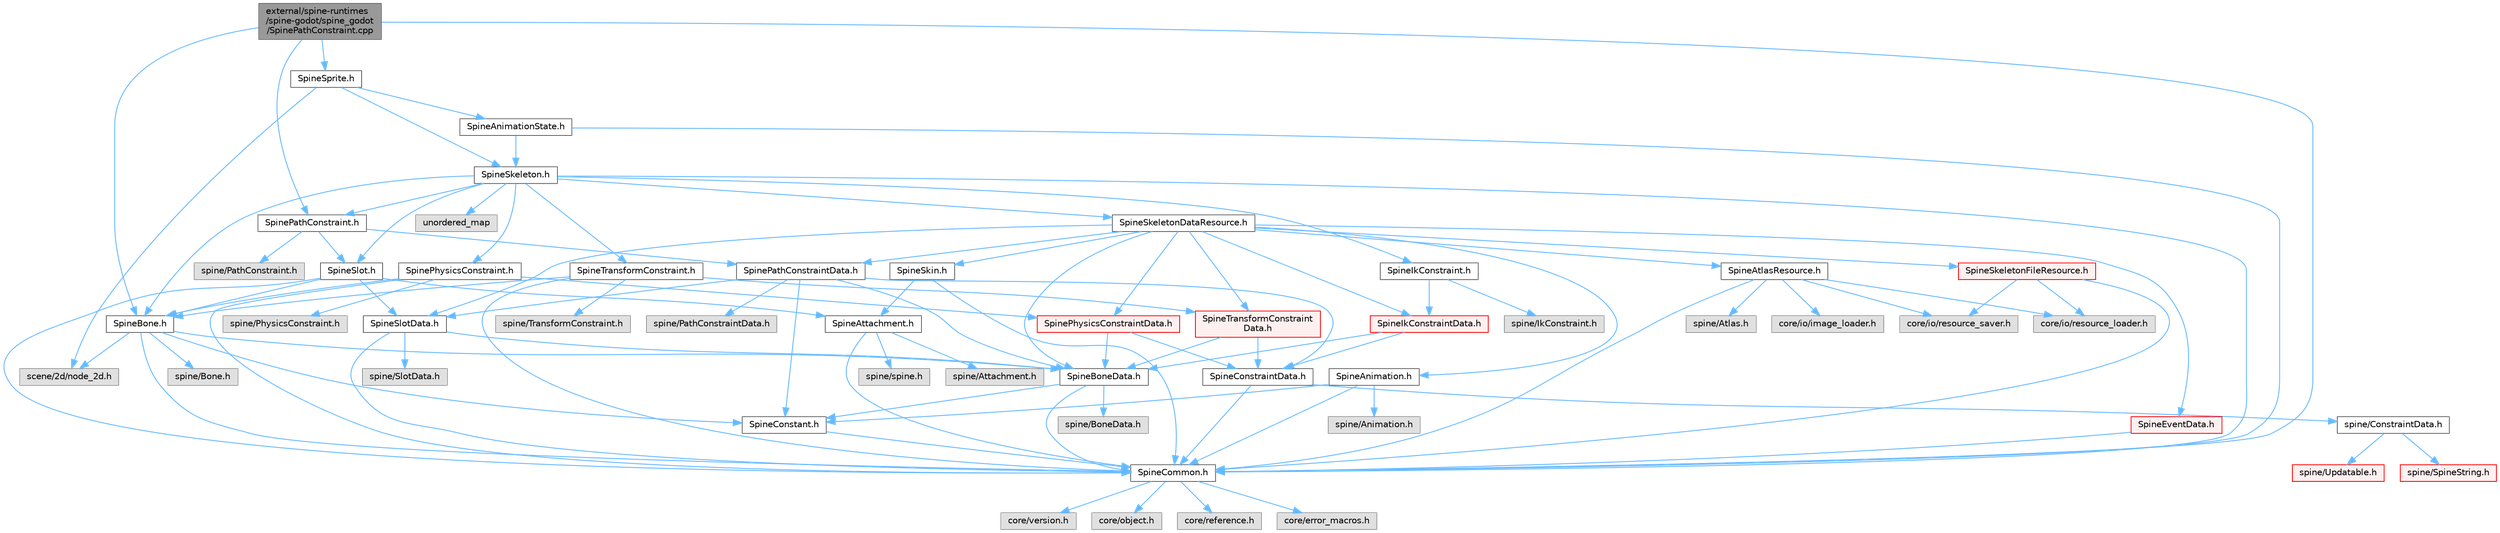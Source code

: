 digraph "external/spine-runtimes/spine-godot/spine_godot/SpinePathConstraint.cpp"
{
 // LATEX_PDF_SIZE
  bgcolor="transparent";
  edge [fontname=Helvetica,fontsize=10,labelfontname=Helvetica,labelfontsize=10];
  node [fontname=Helvetica,fontsize=10,shape=box,height=0.2,width=0.4];
  Node1 [id="Node000001",label="external/spine-runtimes\l/spine-godot/spine_godot\l/SpinePathConstraint.cpp",height=0.2,width=0.4,color="gray40", fillcolor="grey60", style="filled", fontcolor="black",tooltip=" "];
  Node1 -> Node2 [id="edge1_Node000001_Node000002",color="steelblue1",style="solid",tooltip=" "];
  Node2 [id="Node000002",label="SpinePathConstraint.h",height=0.2,width=0.4,color="grey40", fillcolor="white", style="filled",URL="$_spine_path_constraint_8h.html",tooltip=" "];
  Node2 -> Node3 [id="edge2_Node000002_Node000003",color="steelblue1",style="solid",tooltip=" "];
  Node3 [id="Node000003",label="SpinePathConstraintData.h",height=0.2,width=0.4,color="grey40", fillcolor="white", style="filled",URL="$_spine_path_constraint_data_8h.html",tooltip=" "];
  Node3 -> Node4 [id="edge3_Node000003_Node000004",color="steelblue1",style="solid",tooltip=" "];
  Node4 [id="Node000004",label="SpineConstraintData.h",height=0.2,width=0.4,color="grey40", fillcolor="white", style="filled",URL="$_spine_constraint_data_8h.html",tooltip=" "];
  Node4 -> Node5 [id="edge4_Node000004_Node000005",color="steelblue1",style="solid",tooltip=" "];
  Node5 [id="Node000005",label="SpineCommon.h",height=0.2,width=0.4,color="grey40", fillcolor="white", style="filled",URL="$_spine_common_8h.html",tooltip=" "];
  Node5 -> Node6 [id="edge5_Node000005_Node000006",color="steelblue1",style="solid",tooltip=" "];
  Node6 [id="Node000006",label="core/version.h",height=0.2,width=0.4,color="grey60", fillcolor="#E0E0E0", style="filled",tooltip=" "];
  Node5 -> Node7 [id="edge6_Node000005_Node000007",color="steelblue1",style="solid",tooltip=" "];
  Node7 [id="Node000007",label="core/object.h",height=0.2,width=0.4,color="grey60", fillcolor="#E0E0E0", style="filled",tooltip=" "];
  Node5 -> Node8 [id="edge7_Node000005_Node000008",color="steelblue1",style="solid",tooltip=" "];
  Node8 [id="Node000008",label="core/reference.h",height=0.2,width=0.4,color="grey60", fillcolor="#E0E0E0", style="filled",tooltip=" "];
  Node5 -> Node9 [id="edge8_Node000005_Node000009",color="steelblue1",style="solid",tooltip=" "];
  Node9 [id="Node000009",label="core/error_macros.h",height=0.2,width=0.4,color="grey60", fillcolor="#E0E0E0", style="filled",tooltip=" "];
  Node4 -> Node10 [id="edge9_Node000004_Node000010",color="steelblue1",style="solid",tooltip=" "];
  Node10 [id="Node000010",label="spine/ConstraintData.h",height=0.2,width=0.4,color="grey40", fillcolor="white", style="filled",URL="$_constraint_data_8h.html",tooltip=" "];
  Node10 -> Node11 [id="edge10_Node000010_Node000011",color="steelblue1",style="solid",tooltip=" "];
  Node11 [id="Node000011",label="spine/Updatable.h",height=0.2,width=0.4,color="red", fillcolor="#FFF0F0", style="filled",URL="$_updatable_8h.html",tooltip=" "];
  Node10 -> Node18 [id="edge11_Node000010_Node000018",color="steelblue1",style="solid",tooltip=" "];
  Node18 [id="Node000018",label="spine/SpineString.h",height=0.2,width=0.4,color="red", fillcolor="#FFF0F0", style="filled",URL="$_spine_string_8h.html",tooltip=" "];
  Node3 -> Node168 [id="edge12_Node000003_Node000168",color="steelblue1",style="solid",tooltip=" "];
  Node168 [id="Node000168",label="SpineConstant.h",height=0.2,width=0.4,color="grey40", fillcolor="white", style="filled",URL="$_spine_constant_8h.html",tooltip=" "];
  Node168 -> Node5 [id="edge13_Node000168_Node000005",color="steelblue1",style="solid",tooltip=" "];
  Node3 -> Node169 [id="edge14_Node000003_Node000169",color="steelblue1",style="solid",tooltip=" "];
  Node169 [id="Node000169",label="SpineBoneData.h",height=0.2,width=0.4,color="grey40", fillcolor="white", style="filled",URL="$_spine_bone_data_8h.html",tooltip=" "];
  Node169 -> Node5 [id="edge15_Node000169_Node000005",color="steelblue1",style="solid",tooltip=" "];
  Node169 -> Node168 [id="edge16_Node000169_Node000168",color="steelblue1",style="solid",tooltip=" "];
  Node169 -> Node170 [id="edge17_Node000169_Node000170",color="steelblue1",style="solid",tooltip=" "];
  Node170 [id="Node000170",label="spine/BoneData.h",height=0.2,width=0.4,color="grey60", fillcolor="#E0E0E0", style="filled",tooltip=" "];
  Node3 -> Node171 [id="edge18_Node000003_Node000171",color="steelblue1",style="solid",tooltip=" "];
  Node171 [id="Node000171",label="SpineSlotData.h",height=0.2,width=0.4,color="grey40", fillcolor="white", style="filled",URL="$_spine_slot_data_8h.html",tooltip=" "];
  Node171 -> Node5 [id="edge19_Node000171_Node000005",color="steelblue1",style="solid",tooltip=" "];
  Node171 -> Node169 [id="edge20_Node000171_Node000169",color="steelblue1",style="solid",tooltip=" "];
  Node171 -> Node172 [id="edge21_Node000171_Node000172",color="steelblue1",style="solid",tooltip=" "];
  Node172 [id="Node000172",label="spine/SlotData.h",height=0.2,width=0.4,color="grey60", fillcolor="#E0E0E0", style="filled",tooltip=" "];
  Node3 -> Node173 [id="edge22_Node000003_Node000173",color="steelblue1",style="solid",tooltip=" "];
  Node173 [id="Node000173",label="spine/PathConstraintData.h",height=0.2,width=0.4,color="grey60", fillcolor="#E0E0E0", style="filled",tooltip=" "];
  Node2 -> Node174 [id="edge23_Node000002_Node000174",color="steelblue1",style="solid",tooltip=" "];
  Node174 [id="Node000174",label="SpineSlot.h",height=0.2,width=0.4,color="grey40", fillcolor="white", style="filled",URL="$_spine_slot_8h.html",tooltip=" "];
  Node174 -> Node5 [id="edge24_Node000174_Node000005",color="steelblue1",style="solid",tooltip=" "];
  Node174 -> Node171 [id="edge25_Node000174_Node000171",color="steelblue1",style="solid",tooltip=" "];
  Node174 -> Node175 [id="edge26_Node000174_Node000175",color="steelblue1",style="solid",tooltip=" "];
  Node175 [id="Node000175",label="SpineAttachment.h",height=0.2,width=0.4,color="grey40", fillcolor="white", style="filled",URL="$_spine_attachment_8h.html",tooltip=" "];
  Node175 -> Node5 [id="edge27_Node000175_Node000005",color="steelblue1",style="solid",tooltip=" "];
  Node175 -> Node176 [id="edge28_Node000175_Node000176",color="steelblue1",style="solid",tooltip=" "];
  Node176 [id="Node000176",label="spine/Attachment.h",height=0.2,width=0.4,color="grey60", fillcolor="#E0E0E0", style="filled",tooltip=" "];
  Node175 -> Node177 [id="edge29_Node000175_Node000177",color="steelblue1",style="solid",tooltip=" "];
  Node177 [id="Node000177",label="spine/spine.h",height=0.2,width=0.4,color="grey60", fillcolor="#E0E0E0", style="filled",tooltip=" "];
  Node174 -> Node178 [id="edge30_Node000174_Node000178",color="steelblue1",style="solid",tooltip=" "];
  Node178 [id="Node000178",label="SpineBone.h",height=0.2,width=0.4,color="grey40", fillcolor="white", style="filled",URL="$_spine_bone_8h.html",tooltip=" "];
  Node178 -> Node5 [id="edge31_Node000178_Node000005",color="steelblue1",style="solid",tooltip=" "];
  Node178 -> Node169 [id="edge32_Node000178_Node000169",color="steelblue1",style="solid",tooltip=" "];
  Node178 -> Node168 [id="edge33_Node000178_Node000168",color="steelblue1",style="solid",tooltip=" "];
  Node178 -> Node179 [id="edge34_Node000178_Node000179",color="steelblue1",style="solid",tooltip=" "];
  Node179 [id="Node000179",label="scene/2d/node_2d.h",height=0.2,width=0.4,color="grey60", fillcolor="#E0E0E0", style="filled",tooltip=" "];
  Node178 -> Node180 [id="edge35_Node000178_Node000180",color="steelblue1",style="solid",tooltip=" "];
  Node180 [id="Node000180",label="spine/Bone.h",height=0.2,width=0.4,color="grey60", fillcolor="#E0E0E0", style="filled",tooltip=" "];
  Node2 -> Node181 [id="edge36_Node000002_Node000181",color="steelblue1",style="solid",tooltip=" "];
  Node181 [id="Node000181",label="spine/PathConstraint.h",height=0.2,width=0.4,color="grey60", fillcolor="#E0E0E0", style="filled",tooltip=" "];
  Node1 -> Node178 [id="edge37_Node000001_Node000178",color="steelblue1",style="solid",tooltip=" "];
  Node1 -> Node5 [id="edge38_Node000001_Node000005",color="steelblue1",style="solid",tooltip=" "];
  Node1 -> Node182 [id="edge39_Node000001_Node000182",color="steelblue1",style="solid",tooltip=" "];
  Node182 [id="Node000182",label="SpineSprite.h",height=0.2,width=0.4,color="grey40", fillcolor="white", style="filled",URL="$_spine_sprite_8h.html",tooltip=" "];
  Node182 -> Node183 [id="edge40_Node000182_Node000183",color="steelblue1",style="solid",tooltip=" "];
  Node183 [id="Node000183",label="SpineSkeleton.h",height=0.2,width=0.4,color="grey40", fillcolor="white", style="filled",URL="$_spine_skeleton_8h.html",tooltip=" "];
  Node183 -> Node5 [id="edge41_Node000183_Node000005",color="steelblue1",style="solid",tooltip=" "];
  Node183 -> Node184 [id="edge42_Node000183_Node000184",color="steelblue1",style="solid",tooltip=" "];
  Node184 [id="Node000184",label="SpineSkeletonDataResource.h",height=0.2,width=0.4,color="grey40", fillcolor="white", style="filled",URL="$_spine_skeleton_data_resource_8h.html",tooltip=" "];
  Node184 -> Node185 [id="edge43_Node000184_Node000185",color="steelblue1",style="solid",tooltip=" "];
  Node185 [id="Node000185",label="SpineAnimation.h",height=0.2,width=0.4,color="grey40", fillcolor="white", style="filled",URL="$_spine_animation_8h.html",tooltip=" "];
  Node185 -> Node5 [id="edge44_Node000185_Node000005",color="steelblue1",style="solid",tooltip=" "];
  Node185 -> Node168 [id="edge45_Node000185_Node000168",color="steelblue1",style="solid",tooltip=" "];
  Node185 -> Node186 [id="edge46_Node000185_Node000186",color="steelblue1",style="solid",tooltip=" "];
  Node186 [id="Node000186",label="spine/Animation.h",height=0.2,width=0.4,color="grey60", fillcolor="#E0E0E0", style="filled",tooltip=" "];
  Node184 -> Node187 [id="edge47_Node000184_Node000187",color="steelblue1",style="solid",tooltip=" "];
  Node187 [id="Node000187",label="SpineAtlasResource.h",height=0.2,width=0.4,color="grey40", fillcolor="white", style="filled",URL="$_spine_atlas_resource_8h.html",tooltip=" "];
  Node187 -> Node5 [id="edge48_Node000187_Node000005",color="steelblue1",style="solid",tooltip=" "];
  Node187 -> Node188 [id="edge49_Node000187_Node000188",color="steelblue1",style="solid",tooltip=" "];
  Node188 [id="Node000188",label="core/io/resource_loader.h",height=0.2,width=0.4,color="grey60", fillcolor="#E0E0E0", style="filled",tooltip=" "];
  Node187 -> Node189 [id="edge50_Node000187_Node000189",color="steelblue1",style="solid",tooltip=" "];
  Node189 [id="Node000189",label="core/io/resource_saver.h",height=0.2,width=0.4,color="grey60", fillcolor="#E0E0E0", style="filled",tooltip=" "];
  Node187 -> Node190 [id="edge51_Node000187_Node000190",color="steelblue1",style="solid",tooltip=" "];
  Node190 [id="Node000190",label="core/io/image_loader.h",height=0.2,width=0.4,color="grey60", fillcolor="#E0E0E0", style="filled",tooltip=" "];
  Node187 -> Node191 [id="edge52_Node000187_Node000191",color="steelblue1",style="solid",tooltip=" "];
  Node191 [id="Node000191",label="spine/Atlas.h",height=0.2,width=0.4,color="grey60", fillcolor="#E0E0E0", style="filled",tooltip=" "];
  Node184 -> Node169 [id="edge53_Node000184_Node000169",color="steelblue1",style="solid",tooltip=" "];
  Node184 -> Node192 [id="edge54_Node000184_Node000192",color="steelblue1",style="solid",tooltip=" "];
  Node192 [id="Node000192",label="SpineEventData.h",height=0.2,width=0.4,color="red", fillcolor="#FFF0F0", style="filled",URL="$_spine_event_data_8h.html",tooltip=" "];
  Node192 -> Node5 [id="edge55_Node000192_Node000005",color="steelblue1",style="solid",tooltip=" "];
  Node184 -> Node194 [id="edge56_Node000184_Node000194",color="steelblue1",style="solid",tooltip=" "];
  Node194 [id="Node000194",label="SpineIkConstraintData.h",height=0.2,width=0.4,color="red", fillcolor="#FFF0F0", style="filled",URL="$_spine_ik_constraint_data_8h.html",tooltip=" "];
  Node194 -> Node4 [id="edge57_Node000194_Node000004",color="steelblue1",style="solid",tooltip=" "];
  Node194 -> Node169 [id="edge58_Node000194_Node000169",color="steelblue1",style="solid",tooltip=" "];
  Node184 -> Node3 [id="edge59_Node000184_Node000003",color="steelblue1",style="solid",tooltip=" "];
  Node184 -> Node196 [id="edge60_Node000184_Node000196",color="steelblue1",style="solid",tooltip=" "];
  Node196 [id="Node000196",label="SpinePhysicsConstraintData.h",height=0.2,width=0.4,color="red", fillcolor="#FFF0F0", style="filled",URL="$_spine_physics_constraint_data_8h.html",tooltip=" "];
  Node196 -> Node4 [id="edge61_Node000196_Node000004",color="steelblue1",style="solid",tooltip=" "];
  Node196 -> Node169 [id="edge62_Node000196_Node000169",color="steelblue1",style="solid",tooltip=" "];
  Node184 -> Node198 [id="edge63_Node000184_Node000198",color="steelblue1",style="solid",tooltip=" "];
  Node198 [id="Node000198",label="SpineSkeletonFileResource.h",height=0.2,width=0.4,color="red", fillcolor="#FFF0F0", style="filled",URL="$_spine_skeleton_file_resource_8h.html",tooltip=" "];
  Node198 -> Node5 [id="edge64_Node000198_Node000005",color="steelblue1",style="solid",tooltip=" "];
  Node198 -> Node188 [id="edge65_Node000198_Node000188",color="steelblue1",style="solid",tooltip=" "];
  Node198 -> Node189 [id="edge66_Node000198_Node000189",color="steelblue1",style="solid",tooltip=" "];
  Node184 -> Node201 [id="edge67_Node000184_Node000201",color="steelblue1",style="solid",tooltip=" "];
  Node201 [id="Node000201",label="SpineSkin.h",height=0.2,width=0.4,color="grey40", fillcolor="white", style="filled",URL="$_spine_skin_8h.html",tooltip=" "];
  Node201 -> Node5 [id="edge68_Node000201_Node000005",color="steelblue1",style="solid",tooltip=" "];
  Node201 -> Node175 [id="edge69_Node000201_Node000175",color="steelblue1",style="solid",tooltip=" "];
  Node184 -> Node171 [id="edge70_Node000184_Node000171",color="steelblue1",style="solid",tooltip=" "];
  Node184 -> Node202 [id="edge71_Node000184_Node000202",color="steelblue1",style="solid",tooltip=" "];
  Node202 [id="Node000202",label="SpineTransformConstraint\lData.h",height=0.2,width=0.4,color="red", fillcolor="#FFF0F0", style="filled",URL="$_spine_transform_constraint_data_8h.html",tooltip=" "];
  Node202 -> Node4 [id="edge72_Node000202_Node000004",color="steelblue1",style="solid",tooltip=" "];
  Node202 -> Node169 [id="edge73_Node000202_Node000169",color="steelblue1",style="solid",tooltip=" "];
  Node183 -> Node178 [id="edge74_Node000183_Node000178",color="steelblue1",style="solid",tooltip=" "];
  Node183 -> Node174 [id="edge75_Node000183_Node000174",color="steelblue1",style="solid",tooltip=" "];
  Node183 -> Node204 [id="edge76_Node000183_Node000204",color="steelblue1",style="solid",tooltip=" "];
  Node204 [id="Node000204",label="SpineIkConstraint.h",height=0.2,width=0.4,color="grey40", fillcolor="white", style="filled",URL="$_spine_ik_constraint_8h.html",tooltip=" "];
  Node204 -> Node194 [id="edge77_Node000204_Node000194",color="steelblue1",style="solid",tooltip=" "];
  Node204 -> Node205 [id="edge78_Node000204_Node000205",color="steelblue1",style="solid",tooltip=" "];
  Node205 [id="Node000205",label="spine/IkConstraint.h",height=0.2,width=0.4,color="grey60", fillcolor="#E0E0E0", style="filled",tooltip=" "];
  Node183 -> Node206 [id="edge79_Node000183_Node000206",color="steelblue1",style="solid",tooltip=" "];
  Node206 [id="Node000206",label="SpineTransformConstraint.h",height=0.2,width=0.4,color="grey40", fillcolor="white", style="filled",URL="$_spine_transform_constraint_8h.html",tooltip=" "];
  Node206 -> Node5 [id="edge80_Node000206_Node000005",color="steelblue1",style="solid",tooltip=" "];
  Node206 -> Node202 [id="edge81_Node000206_Node000202",color="steelblue1",style="solid",tooltip=" "];
  Node206 -> Node178 [id="edge82_Node000206_Node000178",color="steelblue1",style="solid",tooltip=" "];
  Node206 -> Node207 [id="edge83_Node000206_Node000207",color="steelblue1",style="solid",tooltip=" "];
  Node207 [id="Node000207",label="spine/TransformConstraint.h",height=0.2,width=0.4,color="grey60", fillcolor="#E0E0E0", style="filled",tooltip=" "];
  Node183 -> Node2 [id="edge84_Node000183_Node000002",color="steelblue1",style="solid",tooltip=" "];
  Node183 -> Node208 [id="edge85_Node000183_Node000208",color="steelblue1",style="solid",tooltip=" "];
  Node208 [id="Node000208",label="SpinePhysicsConstraint.h",height=0.2,width=0.4,color="grey40", fillcolor="white", style="filled",URL="$_spine_physics_constraint_8h.html",tooltip=" "];
  Node208 -> Node5 [id="edge86_Node000208_Node000005",color="steelblue1",style="solid",tooltip=" "];
  Node208 -> Node196 [id="edge87_Node000208_Node000196",color="steelblue1",style="solid",tooltip=" "];
  Node208 -> Node178 [id="edge88_Node000208_Node000178",color="steelblue1",style="solid",tooltip=" "];
  Node208 -> Node209 [id="edge89_Node000208_Node000209",color="steelblue1",style="solid",tooltip=" "];
  Node209 [id="Node000209",label="spine/PhysicsConstraint.h",height=0.2,width=0.4,color="grey60", fillcolor="#E0E0E0", style="filled",tooltip=" "];
  Node183 -> Node210 [id="edge90_Node000183_Node000210",color="steelblue1",style="solid",tooltip=" "];
  Node210 [id="Node000210",label="unordered_map",height=0.2,width=0.4,color="grey60", fillcolor="#E0E0E0", style="filled",tooltip=" "];
  Node182 -> Node211 [id="edge91_Node000182_Node000211",color="steelblue1",style="solid",tooltip=" "];
  Node211 [id="Node000211",label="SpineAnimationState.h",height=0.2,width=0.4,color="grey40", fillcolor="white", style="filled",URL="$_spine_animation_state_8h.html",tooltip=" "];
  Node211 -> Node5 [id="edge92_Node000211_Node000005",color="steelblue1",style="solid",tooltip=" "];
  Node211 -> Node183 [id="edge93_Node000211_Node000183",color="steelblue1",style="solid",tooltip=" "];
  Node182 -> Node179 [id="edge94_Node000182_Node000179",color="steelblue1",style="solid",tooltip=" "];
}
